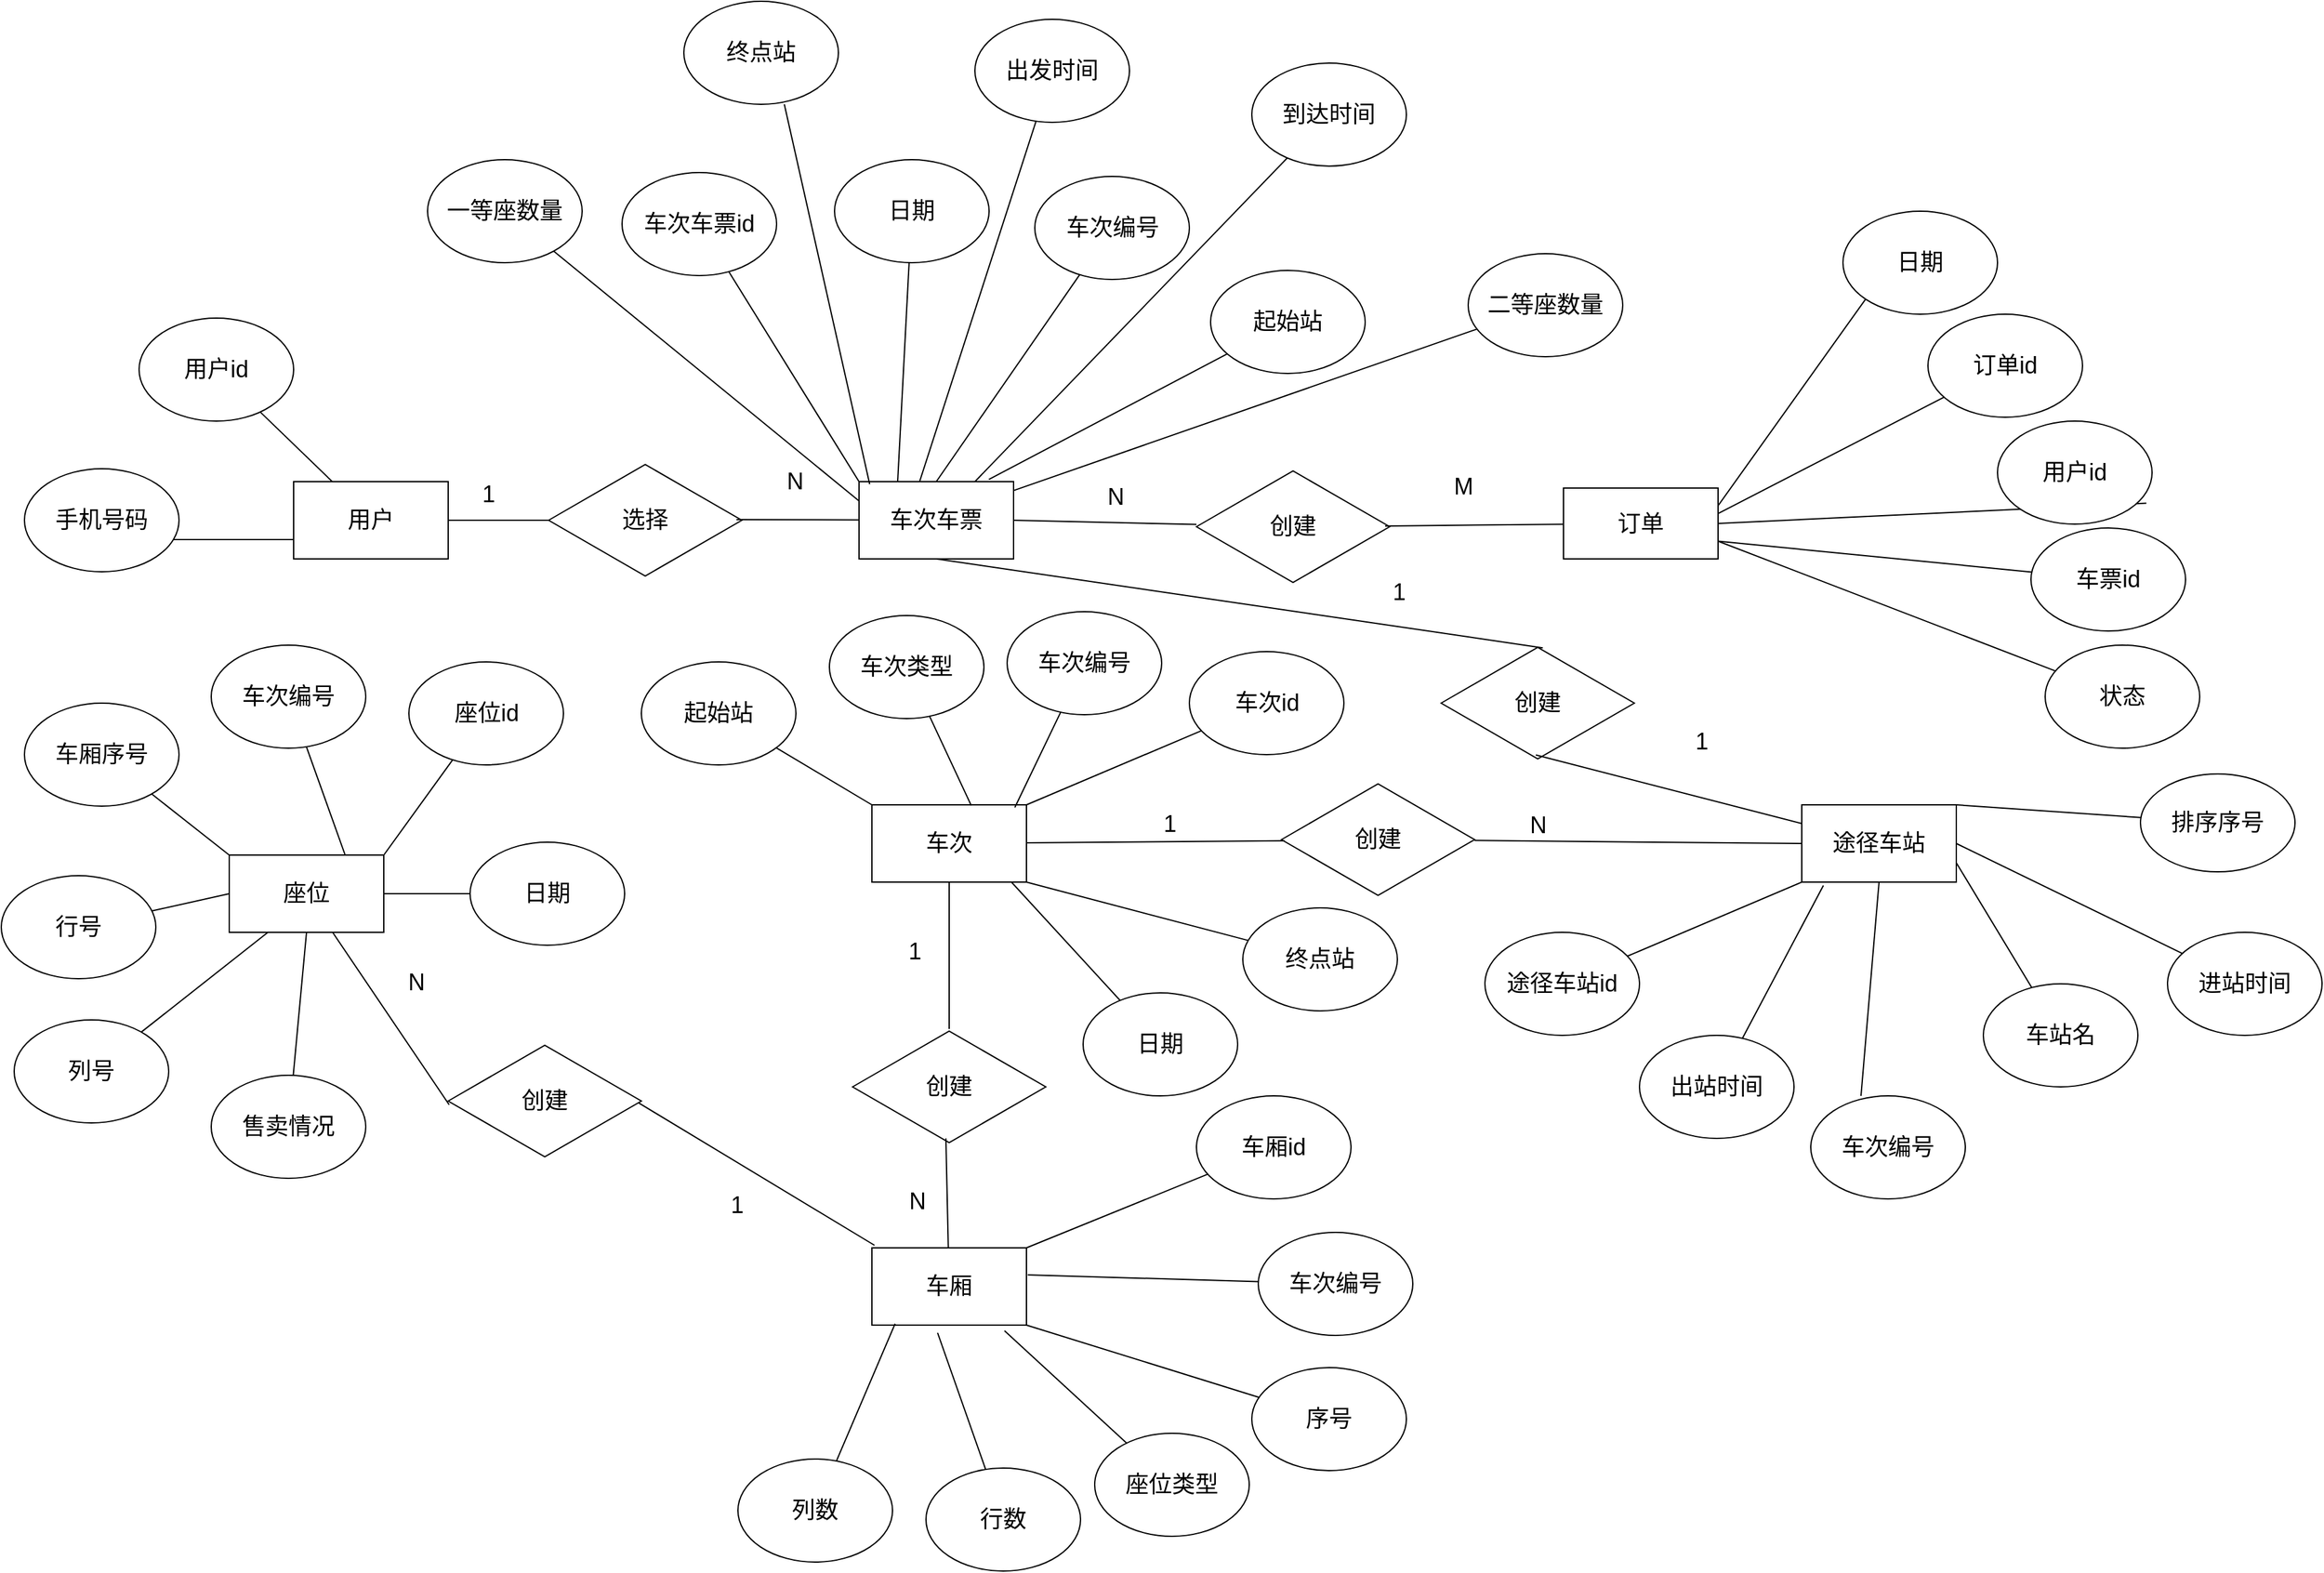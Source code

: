 <mxfile version="24.4.8" type="github">
  <diagram name="第 1 页" id="-zo3Nn9Wb-8nufJivn4J">
    <mxGraphModel dx="2607" dy="1418" grid="0" gridSize="10" guides="1" tooltips="1" connect="1" arrows="1" fold="1" page="1" pageScale="1" pageWidth="3300" pageHeight="4681" math="0" shadow="0">
      <root>
        <mxCell id="0" />
        <mxCell id="1" parent="0" />
        <mxCell id="1kHuHoHSl-3Rk2UGjWkw-1" value="订单" style="rounded=0;whiteSpace=wrap;html=1;fontSize=18;" vertex="1" parent="1">
          <mxGeometry x="1892" y="798" width="120" height="55" as="geometry" />
        </mxCell>
        <mxCell id="1kHuHoHSl-3Rk2UGjWkw-2" value="" style="endArrow=none;html=1;rounded=0;exitX=0.998;exitY=0.362;exitDx=0;exitDy=0;exitPerimeter=0;fontSize=18;" edge="1" parent="1" source="1kHuHoHSl-3Rk2UGjWkw-1" target="1kHuHoHSl-3Rk2UGjWkw-4">
          <mxGeometry width="50" height="50" relative="1" as="geometry">
            <mxPoint x="1936" y="958" as="sourcePoint" />
            <mxPoint x="1776" y="749" as="targetPoint" />
          </mxGeometry>
        </mxCell>
        <mxCell id="1kHuHoHSl-3Rk2UGjWkw-4" value="订单id" style="ellipse;whiteSpace=wrap;html=1;fontSize=18;" vertex="1" parent="1">
          <mxGeometry x="2175" y="663" width="120" height="80" as="geometry" />
        </mxCell>
        <mxCell id="1kHuHoHSl-3Rk2UGjWkw-5" value="" style="endArrow=none;html=1;rounded=0;entryX=1;entryY=0.5;entryDx=0;entryDy=0;exitX=0.963;exitY=0.797;exitDx=0;exitDy=0;exitPerimeter=0;fontSize=18;" edge="1" parent="1" source="1kHuHoHSl-3Rk2UGjWkw-7" target="1kHuHoHSl-3Rk2UGjWkw-1">
          <mxGeometry width="50" height="50" relative="1" as="geometry">
            <mxPoint x="1701" y="792" as="sourcePoint" />
            <mxPoint x="1986" y="908" as="targetPoint" />
          </mxGeometry>
        </mxCell>
        <mxCell id="1kHuHoHSl-3Rk2UGjWkw-7" value="用户id" style="ellipse;whiteSpace=wrap;html=1;fontSize=18;" vertex="1" parent="1">
          <mxGeometry x="2229" y="746" width="120" height="80" as="geometry" />
        </mxCell>
        <mxCell id="1kHuHoHSl-3Rk2UGjWkw-8" value="" style="endArrow=none;html=1;rounded=0;entryX=1;entryY=0.25;entryDx=0;entryDy=0;exitX=0;exitY=1;exitDx=0;exitDy=0;fontSize=18;" edge="1" parent="1" source="1kHuHoHSl-3Rk2UGjWkw-9" target="1kHuHoHSl-3Rk2UGjWkw-1">
          <mxGeometry width="50" height="50" relative="1" as="geometry">
            <mxPoint x="1868" y="724" as="sourcePoint" />
            <mxPoint x="1986" y="908" as="targetPoint" />
          </mxGeometry>
        </mxCell>
        <mxCell id="1kHuHoHSl-3Rk2UGjWkw-9" value="日期" style="ellipse;whiteSpace=wrap;html=1;fontSize=18;" vertex="1" parent="1">
          <mxGeometry x="2109" y="583" width="120" height="80" as="geometry" />
        </mxCell>
        <mxCell id="1kHuHoHSl-3Rk2UGjWkw-10" value="" style="endArrow=none;html=1;rounded=0;exitX=1;exitY=0.75;exitDx=0;exitDy=0;fontSize=18;" edge="1" parent="1" source="1kHuHoHSl-3Rk2UGjWkw-1" target="1kHuHoHSl-3Rk2UGjWkw-11">
          <mxGeometry width="50" height="50" relative="1" as="geometry">
            <mxPoint x="1970" y="843" as="sourcePoint" />
            <mxPoint x="1720" y="891" as="targetPoint" />
          </mxGeometry>
        </mxCell>
        <mxCell id="1kHuHoHSl-3Rk2UGjWkw-11" value="车票id" style="ellipse;whiteSpace=wrap;html=1;fontSize=18;" vertex="1" parent="1">
          <mxGeometry x="2255" y="829" width="120" height="80" as="geometry" />
        </mxCell>
        <mxCell id="1kHuHoHSl-3Rk2UGjWkw-12" value="" style="endArrow=none;html=1;rounded=0;exitX=1;exitY=0.75;exitDx=0;exitDy=0;fontSize=18;" edge="1" parent="1" source="1kHuHoHSl-3Rk2UGjWkw-1" target="1kHuHoHSl-3Rk2UGjWkw-13">
          <mxGeometry width="50" height="50" relative="1" as="geometry">
            <mxPoint x="1936" y="958" as="sourcePoint" />
            <mxPoint x="1653" y="974" as="targetPoint" />
          </mxGeometry>
        </mxCell>
        <mxCell id="1kHuHoHSl-3Rk2UGjWkw-13" value="状态" style="ellipse;whiteSpace=wrap;html=1;fontSize=18;" vertex="1" parent="1">
          <mxGeometry x="2266" y="920" width="120" height="80" as="geometry" />
        </mxCell>
        <mxCell id="1kHuHoHSl-3Rk2UGjWkw-16" value="用户" style="rounded=0;whiteSpace=wrap;html=1;fontSize=18;" vertex="1" parent="1">
          <mxGeometry x="906" y="793" width="120" height="60" as="geometry" />
        </mxCell>
        <mxCell id="1kHuHoHSl-3Rk2UGjWkw-17" value="" style="endArrow=none;html=1;rounded=0;exitX=0.25;exitY=0;exitDx=0;exitDy=0;fontSize=18;" edge="1" parent="1" source="1kHuHoHSl-3Rk2UGjWkw-16" target="1kHuHoHSl-3Rk2UGjWkw-19">
          <mxGeometry width="50" height="50" relative="1" as="geometry">
            <mxPoint x="1427" y="920" as="sourcePoint" />
            <mxPoint x="907" y="731" as="targetPoint" />
          </mxGeometry>
        </mxCell>
        <mxCell id="1kHuHoHSl-3Rk2UGjWkw-19" value="用户id" style="ellipse;whiteSpace=wrap;html=1;fontSize=18;" vertex="1" parent="1">
          <mxGeometry x="786.0" y="666.0" width="120" height="80" as="geometry" />
        </mxCell>
        <mxCell id="1kHuHoHSl-3Rk2UGjWkw-20" value="" style="endArrow=none;html=1;rounded=0;exitX=0;exitY=0.75;exitDx=0;exitDy=0;fontSize=18;" edge="1" parent="1" source="1kHuHoHSl-3Rk2UGjWkw-16">
          <mxGeometry width="50" height="50" relative="1" as="geometry">
            <mxPoint x="1427" y="920" as="sourcePoint" />
            <mxPoint x="810" y="838" as="targetPoint" />
          </mxGeometry>
        </mxCell>
        <mxCell id="1kHuHoHSl-3Rk2UGjWkw-21" value="手机号码" style="ellipse;whiteSpace=wrap;html=1;fontSize=18;" vertex="1" parent="1">
          <mxGeometry x="697" y="783" width="120" height="80" as="geometry" />
        </mxCell>
        <mxCell id="1kHuHoHSl-3Rk2UGjWkw-22" value="" style="endArrow=none;html=1;rounded=0;exitX=1;exitY=0.5;exitDx=0;exitDy=0;fontSize=18;" edge="1" parent="1" source="1kHuHoHSl-3Rk2UGjWkw-16" target="1kHuHoHSl-3Rk2UGjWkw-23">
          <mxGeometry width="50" height="50" relative="1" as="geometry">
            <mxPoint x="1427" y="920" as="sourcePoint" />
            <mxPoint x="1089" y="823" as="targetPoint" />
          </mxGeometry>
        </mxCell>
        <mxCell id="1kHuHoHSl-3Rk2UGjWkw-23" value="选择" style="html=1;whiteSpace=wrap;aspect=fixed;shape=isoRectangle;fontSize=18;" vertex="1" parent="1">
          <mxGeometry x="1104" y="778" width="150" height="90" as="geometry" />
        </mxCell>
        <mxCell id="1kHuHoHSl-3Rk2UGjWkw-24" value="1" style="text;html=1;align=center;verticalAlign=middle;resizable=0;points=[];autosize=1;strokeColor=none;fillColor=none;fontSize=18;" vertex="1" parent="1">
          <mxGeometry x="1043" y="786" width="28" height="34" as="geometry" />
        </mxCell>
        <mxCell id="1kHuHoHSl-3Rk2UGjWkw-25" value="" style="endArrow=none;html=1;rounded=0;exitX=0.972;exitY=0.494;exitDx=0;exitDy=0;exitPerimeter=0;fontSize=18;" edge="1" parent="1" source="1kHuHoHSl-3Rk2UGjWkw-23" target="1kHuHoHSl-3Rk2UGjWkw-26">
          <mxGeometry width="50" height="50" relative="1" as="geometry">
            <mxPoint x="1427" y="920" as="sourcePoint" />
            <mxPoint x="1306" y="822" as="targetPoint" />
          </mxGeometry>
        </mxCell>
        <mxCell id="1kHuHoHSl-3Rk2UGjWkw-26" value="车次车票" style="rounded=0;whiteSpace=wrap;html=1;fontSize=18;" vertex="1" parent="1">
          <mxGeometry x="1345" y="793" width="120" height="60" as="geometry" />
        </mxCell>
        <mxCell id="1kHuHoHSl-3Rk2UGjWkw-28" value="N" style="text;html=1;align=center;verticalAlign=middle;resizable=0;points=[];autosize=1;strokeColor=none;fillColor=none;fontSize=18;" vertex="1" parent="1">
          <mxGeometry x="1279" y="776" width="31" height="34" as="geometry" />
        </mxCell>
        <mxCell id="1kHuHoHSl-3Rk2UGjWkw-29" value="" style="endArrow=none;html=1;rounded=0;exitX=1;exitY=0.5;exitDx=0;exitDy=0;fontSize=18;" edge="1" parent="1" source="1kHuHoHSl-3Rk2UGjWkw-26" target="1kHuHoHSl-3Rk2UGjWkw-30">
          <mxGeometry width="50" height="50" relative="1" as="geometry">
            <mxPoint x="1427" y="920" as="sourcePoint" />
            <mxPoint x="1549" y="823" as="targetPoint" />
          </mxGeometry>
        </mxCell>
        <mxCell id="1kHuHoHSl-3Rk2UGjWkw-30" value="创建" style="html=1;whiteSpace=wrap;aspect=fixed;shape=isoRectangle;fontSize=18;" vertex="1" parent="1">
          <mxGeometry x="1607" y="783" width="150" height="90" as="geometry" />
        </mxCell>
        <mxCell id="1kHuHoHSl-3Rk2UGjWkw-31" value="" style="endArrow=none;html=1;rounded=0;exitX=0.977;exitY=0.494;exitDx=0;exitDy=0;exitPerimeter=0;fontSize=18;" edge="1" parent="1" source="1kHuHoHSl-3Rk2UGjWkw-30" target="1kHuHoHSl-3Rk2UGjWkw-1">
          <mxGeometry width="50" height="50" relative="1" as="geometry">
            <mxPoint x="1427" y="920" as="sourcePoint" />
            <mxPoint x="1477" y="870" as="targetPoint" />
          </mxGeometry>
        </mxCell>
        <mxCell id="1kHuHoHSl-3Rk2UGjWkw-32" value="N" style="text;html=1;align=center;verticalAlign=middle;resizable=0;points=[];autosize=1;strokeColor=none;fillColor=none;fontSize=18;" vertex="1" parent="1">
          <mxGeometry x="1528" y="788" width="31" height="34" as="geometry" />
        </mxCell>
        <mxCell id="1kHuHoHSl-3Rk2UGjWkw-33" value="M" style="text;html=1;align=center;verticalAlign=middle;resizable=0;points=[];autosize=1;strokeColor=none;fillColor=none;fontSize=18;" vertex="1" parent="1">
          <mxGeometry x="1797" y="780" width="33" height="34" as="geometry" />
        </mxCell>
        <mxCell id="1kHuHoHSl-3Rk2UGjWkw-34" value="" style="endArrow=none;html=1;rounded=0;exitX=0;exitY=0;exitDx=0;exitDy=0;fontSize=18;" edge="1" parent="1" source="1kHuHoHSl-3Rk2UGjWkw-26" target="1kHuHoHSl-3Rk2UGjWkw-35">
          <mxGeometry width="50" height="50" relative="1" as="geometry">
            <mxPoint x="1416" y="739" as="sourcePoint" />
            <mxPoint x="1221" y="593" as="targetPoint" />
          </mxGeometry>
        </mxCell>
        <mxCell id="1kHuHoHSl-3Rk2UGjWkw-35" value="车次车票id" style="ellipse;whiteSpace=wrap;html=1;fontSize=18;" vertex="1" parent="1">
          <mxGeometry x="1161" y="553" width="120" height="80" as="geometry" />
        </mxCell>
        <mxCell id="1kHuHoHSl-3Rk2UGjWkw-36" value="" style="endArrow=none;html=1;rounded=0;exitX=0.25;exitY=0;exitDx=0;exitDy=0;fontSize=18;" edge="1" parent="1" source="1kHuHoHSl-3Rk2UGjWkw-26" target="1kHuHoHSl-3Rk2UGjWkw-37">
          <mxGeometry width="50" height="50" relative="1" as="geometry">
            <mxPoint x="1416" y="864" as="sourcePoint" />
            <mxPoint x="1342" y="611" as="targetPoint" />
          </mxGeometry>
        </mxCell>
        <mxCell id="1kHuHoHSl-3Rk2UGjWkw-37" value="日期" style="ellipse;whiteSpace=wrap;html=1;fontSize=18;" vertex="1" parent="1">
          <mxGeometry x="1326" y="543.0" width="120" height="80" as="geometry" />
        </mxCell>
        <mxCell id="1kHuHoHSl-3Rk2UGjWkw-38" value="" style="endArrow=none;html=1;rounded=0;exitX=0.5;exitY=0;exitDx=0;exitDy=0;fontSize=18;" edge="1" parent="1" source="1kHuHoHSl-3Rk2UGjWkw-26" target="1kHuHoHSl-3Rk2UGjWkw-39">
          <mxGeometry width="50" height="50" relative="1" as="geometry">
            <mxPoint x="1416" y="864" as="sourcePoint" />
            <mxPoint x="1523" y="611" as="targetPoint" />
          </mxGeometry>
        </mxCell>
        <mxCell id="1kHuHoHSl-3Rk2UGjWkw-39" value="车次编号" style="ellipse;whiteSpace=wrap;html=1;fontSize=18;" vertex="1" parent="1">
          <mxGeometry x="1481.5" y="556.0" width="120" height="80" as="geometry" />
        </mxCell>
        <mxCell id="1kHuHoHSl-3Rk2UGjWkw-40" value="" style="endArrow=none;html=1;rounded=0;exitX=0.84;exitY=-0.029;exitDx=0;exitDy=0;exitPerimeter=0;fontSize=18;" edge="1" parent="1" source="1kHuHoHSl-3Rk2UGjWkw-26" target="1kHuHoHSl-3Rk2UGjWkw-41">
          <mxGeometry width="50" height="50" relative="1" as="geometry">
            <mxPoint x="1416" y="864" as="sourcePoint" />
            <mxPoint x="1607" y="675" as="targetPoint" />
          </mxGeometry>
        </mxCell>
        <mxCell id="1kHuHoHSl-3Rk2UGjWkw-41" value="起始站" style="ellipse;whiteSpace=wrap;html=1;fontSize=18;" vertex="1" parent="1">
          <mxGeometry x="1618" y="629" width="120" height="80" as="geometry" />
        </mxCell>
        <mxCell id="1kHuHoHSl-3Rk2UGjWkw-42" value="" style="endArrow=none;html=1;rounded=0;entryX=0.069;entryY=0.033;entryDx=0;entryDy=0;entryPerimeter=0;exitX=0.65;exitY=1;exitDx=0;exitDy=0;exitPerimeter=0;fontSize=18;" edge="1" parent="1" source="1kHuHoHSl-3Rk2UGjWkw-43" target="1kHuHoHSl-3Rk2UGjWkw-26">
          <mxGeometry width="50" height="50" relative="1" as="geometry">
            <mxPoint x="1273" y="451" as="sourcePoint" />
            <mxPoint x="1466" y="814" as="targetPoint" />
          </mxGeometry>
        </mxCell>
        <mxCell id="1kHuHoHSl-3Rk2UGjWkw-43" value="终点站" style="ellipse;whiteSpace=wrap;html=1;fontSize=18;" vertex="1" parent="1">
          <mxGeometry x="1209" y="420" width="120" height="80" as="geometry" />
        </mxCell>
        <mxCell id="1kHuHoHSl-3Rk2UGjWkw-44" value="" style="endArrow=none;html=1;rounded=0;exitX=0.392;exitY=0;exitDx=0;exitDy=0;exitPerimeter=0;fontSize=18;" edge="1" parent="1" source="1kHuHoHSl-3Rk2UGjWkw-26" target="1kHuHoHSl-3Rk2UGjWkw-45">
          <mxGeometry width="50" height="50" relative="1" as="geometry">
            <mxPoint x="1416" y="739" as="sourcePoint" />
            <mxPoint x="1506" y="466" as="targetPoint" />
          </mxGeometry>
        </mxCell>
        <mxCell id="1kHuHoHSl-3Rk2UGjWkw-45" value="出发时间" style="ellipse;whiteSpace=wrap;html=1;fontSize=18;" vertex="1" parent="1">
          <mxGeometry x="1435" y="434.0" width="120" height="80" as="geometry" />
        </mxCell>
        <mxCell id="1kHuHoHSl-3Rk2UGjWkw-46" value="" style="endArrow=none;html=1;rounded=0;exitX=0.75;exitY=0;exitDx=0;exitDy=0;fontSize=18;" edge="1" parent="1" source="1kHuHoHSl-3Rk2UGjWkw-26" target="1kHuHoHSl-3Rk2UGjWkw-47">
          <mxGeometry width="50" height="50" relative="1" as="geometry">
            <mxPoint x="1416" y="739" as="sourcePoint" />
            <mxPoint x="1723" y="503" as="targetPoint" />
          </mxGeometry>
        </mxCell>
        <mxCell id="1kHuHoHSl-3Rk2UGjWkw-47" value="到达时间" style="ellipse;whiteSpace=wrap;html=1;fontSize=18;" vertex="1" parent="1">
          <mxGeometry x="1650" y="468" width="120" height="80" as="geometry" />
        </mxCell>
        <mxCell id="1kHuHoHSl-3Rk2UGjWkw-48" value="" style="endArrow=none;html=1;rounded=0;exitX=0;exitY=0.25;exitDx=0;exitDy=0;fontSize=18;" edge="1" parent="1" source="1kHuHoHSl-3Rk2UGjWkw-26" target="1kHuHoHSl-3Rk2UGjWkw-49">
          <mxGeometry width="50" height="50" relative="1" as="geometry">
            <mxPoint x="1416" y="864" as="sourcePoint" />
            <mxPoint x="1080" y="593" as="targetPoint" />
          </mxGeometry>
        </mxCell>
        <mxCell id="1kHuHoHSl-3Rk2UGjWkw-49" value="一等座数量" style="ellipse;whiteSpace=wrap;html=1;fontSize=18;" vertex="1" parent="1">
          <mxGeometry x="1010" y="543" width="120" height="80" as="geometry" />
        </mxCell>
        <mxCell id="1kHuHoHSl-3Rk2UGjWkw-50" value="" style="endArrow=none;html=1;rounded=0;exitX=0.997;exitY=0.118;exitDx=0;exitDy=0;exitPerimeter=0;fontSize=18;" edge="1" parent="1" source="1kHuHoHSl-3Rk2UGjWkw-26" target="1kHuHoHSl-3Rk2UGjWkw-51">
          <mxGeometry width="50" height="50" relative="1" as="geometry">
            <mxPoint x="1539" y="885" as="sourcePoint" />
            <mxPoint x="1878" y="656" as="targetPoint" />
          </mxGeometry>
        </mxCell>
        <mxCell id="1kHuHoHSl-3Rk2UGjWkw-51" value="二等座数量" style="ellipse;whiteSpace=wrap;html=1;fontSize=18;" vertex="1" parent="1">
          <mxGeometry x="1818" y="616" width="120" height="80" as="geometry" />
        </mxCell>
        <mxCell id="1kHuHoHSl-3Rk2UGjWkw-52" value="" style="endArrow=none;html=1;rounded=0;entryX=0.5;entryY=1;entryDx=0;entryDy=0;exitX=0.526;exitY=0.023;exitDx=0;exitDy=0;exitPerimeter=0;fontSize=18;" edge="1" parent="1" source="1kHuHoHSl-3Rk2UGjWkw-53" target="1kHuHoHSl-3Rk2UGjWkw-26">
          <mxGeometry width="50" height="50" relative="1" as="geometry">
            <mxPoint x="1192" y="942" as="sourcePoint" />
            <mxPoint x="1589" y="835" as="targetPoint" />
          </mxGeometry>
        </mxCell>
        <mxCell id="1kHuHoHSl-3Rk2UGjWkw-53" value="创建" style="html=1;whiteSpace=wrap;aspect=fixed;shape=isoRectangle;fontSize=18;" vertex="1" parent="1">
          <mxGeometry x="1797" y="920" width="150" height="90" as="geometry" />
        </mxCell>
        <mxCell id="1kHuHoHSl-3Rk2UGjWkw-54" value="" style="endArrow=none;html=1;rounded=0;exitX=0.49;exitY=0.947;exitDx=0;exitDy=0;exitPerimeter=0;fontSize=18;" edge="1" parent="1" source="1kHuHoHSl-3Rk2UGjWkw-53" target="1kHuHoHSl-3Rk2UGjWkw-55">
          <mxGeometry width="50" height="50" relative="1" as="geometry">
            <mxPoint x="1503" y="964" as="sourcePoint" />
            <mxPoint x="1400" y="1051" as="targetPoint" />
          </mxGeometry>
        </mxCell>
        <mxCell id="1kHuHoHSl-3Rk2UGjWkw-55" value="途径车站" style="rounded=0;whiteSpace=wrap;html=1;fontSize=18;" vertex="1" parent="1">
          <mxGeometry x="2077" y="1044.0" width="120" height="60" as="geometry" />
        </mxCell>
        <mxCell id="1kHuHoHSl-3Rk2UGjWkw-59" value="" style="endArrow=none;html=1;rounded=0;exitX=0;exitY=1;exitDx=0;exitDy=0;fontSize=18;" edge="1" parent="1" source="1kHuHoHSl-3Rk2UGjWkw-55" target="1kHuHoHSl-3Rk2UGjWkw-60">
          <mxGeometry width="50" height="50" relative="1" as="geometry">
            <mxPoint x="1329" y="985" as="sourcePoint" />
            <mxPoint x="1309" y="1189" as="targetPoint" />
          </mxGeometry>
        </mxCell>
        <mxCell id="1kHuHoHSl-3Rk2UGjWkw-60" value="途径车站id" style="ellipse;whiteSpace=wrap;html=1;fontSize=18;" vertex="1" parent="1">
          <mxGeometry x="1831" y="1143.0" width="120" height="80" as="geometry" />
        </mxCell>
        <mxCell id="1kHuHoHSl-3Rk2UGjWkw-61" value="" style="endArrow=none;html=1;rounded=0;entryX=0.5;entryY=1;entryDx=0;entryDy=0;exitX=0.325;exitY=0;exitDx=0;exitDy=0;exitPerimeter=0;fontSize=18;" edge="1" parent="1" source="1kHuHoHSl-3Rk2UGjWkw-62" target="1kHuHoHSl-3Rk2UGjWkw-55">
          <mxGeometry width="50" height="50" relative="1" as="geometry">
            <mxPoint x="1390" y="1194" as="sourcePoint" />
            <mxPoint x="1379" y="1073" as="targetPoint" />
          </mxGeometry>
        </mxCell>
        <mxCell id="1kHuHoHSl-3Rk2UGjWkw-62" value="车次编号" style="ellipse;whiteSpace=wrap;html=1;fontSize=18;" vertex="1" parent="1">
          <mxGeometry x="2084" y="1270" width="120" height="80" as="geometry" />
        </mxCell>
        <mxCell id="1kHuHoHSl-3Rk2UGjWkw-63" value="" style="endArrow=none;html=1;rounded=0;exitX=1;exitY=0;exitDx=0;exitDy=0;fontSize=18;" edge="1" parent="1" source="1kHuHoHSl-3Rk2UGjWkw-55" target="1kHuHoHSl-3Rk2UGjWkw-64">
          <mxGeometry width="50" height="50" relative="1" as="geometry">
            <mxPoint x="1329" y="1123" as="sourcePoint" />
            <mxPoint x="1513" y="1245" as="targetPoint" />
          </mxGeometry>
        </mxCell>
        <mxCell id="1kHuHoHSl-3Rk2UGjWkw-64" value="排序序号" style="ellipse;whiteSpace=wrap;html=1;fontSize=18;" vertex="1" parent="1">
          <mxGeometry x="2340" y="1020" width="120" height="76" as="geometry" />
        </mxCell>
        <mxCell id="1kHuHoHSl-3Rk2UGjWkw-65" value="" style="endArrow=none;html=1;rounded=0;exitX=1;exitY=0.75;exitDx=0;exitDy=0;fontSize=18;" edge="1" parent="1" source="1kHuHoHSl-3Rk2UGjWkw-55" target="1kHuHoHSl-3Rk2UGjWkw-66">
          <mxGeometry width="50" height="50" relative="1" as="geometry">
            <mxPoint x="1262" y="1182" as="sourcePoint" />
            <mxPoint x="1323" y="1330" as="targetPoint" />
          </mxGeometry>
        </mxCell>
        <mxCell id="1kHuHoHSl-3Rk2UGjWkw-66" value="车站名" style="ellipse;whiteSpace=wrap;html=1;fontSize=18;" vertex="1" parent="1">
          <mxGeometry x="2218" y="1183" width="120" height="80" as="geometry" />
        </mxCell>
        <mxCell id="1kHuHoHSl-3Rk2UGjWkw-71" value="" style="endArrow=none;html=1;rounded=0;exitX=1;exitY=0.5;exitDx=0;exitDy=0;fontSize=18;" edge="1" parent="1" source="1kHuHoHSl-3Rk2UGjWkw-55" target="1kHuHoHSl-3Rk2UGjWkw-72">
          <mxGeometry width="50" height="50" relative="1" as="geometry">
            <mxPoint x="1262" y="1182" as="sourcePoint" />
            <mxPoint x="1522" y="1375" as="targetPoint" />
          </mxGeometry>
        </mxCell>
        <mxCell id="1kHuHoHSl-3Rk2UGjWkw-72" value="进站时间" style="ellipse;whiteSpace=wrap;html=1;fontSize=18;" vertex="1" parent="1">
          <mxGeometry x="2361" y="1143" width="120" height="80" as="geometry" />
        </mxCell>
        <mxCell id="1kHuHoHSl-3Rk2UGjWkw-73" value="" style="endArrow=none;html=1;rounded=0;exitX=0.14;exitY=1.044;exitDx=0;exitDy=0;exitPerimeter=0;fontSize=18;" edge="1" parent="1" source="1kHuHoHSl-3Rk2UGjWkw-55" target="1kHuHoHSl-3Rk2UGjWkw-74">
          <mxGeometry width="50" height="50" relative="1" as="geometry">
            <mxPoint x="1262" y="1098" as="sourcePoint" />
            <mxPoint x="1253" y="1368" as="targetPoint" />
          </mxGeometry>
        </mxCell>
        <mxCell id="1kHuHoHSl-3Rk2UGjWkw-74" value="出站时间" style="ellipse;whiteSpace=wrap;html=1;fontSize=18;" vertex="1" parent="1">
          <mxGeometry x="1951" y="1223" width="120" height="80" as="geometry" />
        </mxCell>
        <mxCell id="1kHuHoHSl-3Rk2UGjWkw-75" value="" style="endArrow=none;html=1;rounded=0;exitX=0;exitY=0.5;exitDx=0;exitDy=0;fontSize=18;" edge="1" parent="1" source="1kHuHoHSl-3Rk2UGjWkw-55" target="1kHuHoHSl-3Rk2UGjWkw-76">
          <mxGeometry width="50" height="50" relative="1" as="geometry">
            <mxPoint x="1286" y="1093" as="sourcePoint" />
            <mxPoint x="1169" y="1074" as="targetPoint" />
          </mxGeometry>
        </mxCell>
        <mxCell id="1kHuHoHSl-3Rk2UGjWkw-76" value="创建" style="html=1;whiteSpace=wrap;aspect=fixed;shape=isoRectangle;fontSize=18;" vertex="1" parent="1">
          <mxGeometry x="1673" y="1026" width="150" height="90" as="geometry" />
        </mxCell>
        <mxCell id="1kHuHoHSl-3Rk2UGjWkw-77" value="" style="endArrow=none;html=1;rounded=0;exitX=0.017;exitY=0.51;exitDx=0;exitDy=0;exitPerimeter=0;fontSize=18;" edge="1" parent="1" source="1kHuHoHSl-3Rk2UGjWkw-76" target="1kHuHoHSl-3Rk2UGjWkw-78">
          <mxGeometry width="50" height="50" relative="1" as="geometry">
            <mxPoint x="1286" y="1093" as="sourcePoint" />
            <mxPoint x="955" y="1075" as="targetPoint" />
          </mxGeometry>
        </mxCell>
        <mxCell id="1kHuHoHSl-3Rk2UGjWkw-78" value="车次" style="rounded=0;whiteSpace=wrap;html=1;fontSize=18;" vertex="1" parent="1">
          <mxGeometry x="1355" y="1044" width="120" height="60" as="geometry" />
        </mxCell>
        <mxCell id="1kHuHoHSl-3Rk2UGjWkw-79" value="1" style="text;html=1;align=center;verticalAlign=middle;resizable=0;points=[];autosize=1;strokeColor=none;fillColor=none;fontSize=18;" vertex="1" parent="1">
          <mxGeometry x="1750" y="862" width="28" height="34" as="geometry" />
        </mxCell>
        <mxCell id="1kHuHoHSl-3Rk2UGjWkw-80" value="1" style="text;html=1;align=center;verticalAlign=middle;resizable=0;points=[];autosize=1;strokeColor=none;fillColor=none;fontSize=18;" vertex="1" parent="1">
          <mxGeometry x="1985" y="978" width="28" height="34" as="geometry" />
        </mxCell>
        <mxCell id="1kHuHoHSl-3Rk2UGjWkw-81" value="" style="endArrow=none;html=1;rounded=0;exitX=1;exitY=0;exitDx=0;exitDy=0;fontSize=18;" edge="1" parent="1" source="1kHuHoHSl-3Rk2UGjWkw-78" target="1kHuHoHSl-3Rk2UGjWkw-82">
          <mxGeometry width="50" height="50" relative="1" as="geometry">
            <mxPoint x="1583" y="910" as="sourcePoint" />
            <mxPoint x="1567" y="981" as="targetPoint" />
          </mxGeometry>
        </mxCell>
        <mxCell id="1kHuHoHSl-3Rk2UGjWkw-82" value="车次id" style="ellipse;whiteSpace=wrap;html=1;fontSize=18;" vertex="1" parent="1">
          <mxGeometry x="1601.5" y="925" width="120" height="80" as="geometry" />
        </mxCell>
        <mxCell id="1kHuHoHSl-3Rk2UGjWkw-83" value="" style="endArrow=none;html=1;rounded=0;exitX=0.925;exitY=0.033;exitDx=0;exitDy=0;exitPerimeter=0;fontSize=18;" edge="1" parent="1" source="1kHuHoHSl-3Rk2UGjWkw-78" target="1kHuHoHSl-3Rk2UGjWkw-84">
          <mxGeometry width="50" height="50" relative="1" as="geometry">
            <mxPoint x="1583" y="910" as="sourcePoint" />
            <mxPoint x="1505" y="951" as="targetPoint" />
          </mxGeometry>
        </mxCell>
        <mxCell id="1kHuHoHSl-3Rk2UGjWkw-84" value="车次编号" style="ellipse;whiteSpace=wrap;html=1;fontSize=18;" vertex="1" parent="1">
          <mxGeometry x="1460" y="894" width="120" height="80" as="geometry" />
        </mxCell>
        <mxCell id="1kHuHoHSl-3Rk2UGjWkw-85" value="" style="endArrow=none;html=1;rounded=0;exitX=0.643;exitY=0.01;exitDx=0;exitDy=0;exitPerimeter=0;fontSize=18;" edge="1" parent="1" source="1kHuHoHSl-3Rk2UGjWkw-78" target="1kHuHoHSl-3Rk2UGjWkw-86">
          <mxGeometry width="50" height="50" relative="1" as="geometry">
            <mxPoint x="1568" y="864" as="sourcePoint" />
            <mxPoint x="1404" y="956" as="targetPoint" />
          </mxGeometry>
        </mxCell>
        <mxCell id="1kHuHoHSl-3Rk2UGjWkw-86" value="车次类型" style="ellipse;whiteSpace=wrap;html=1;fontSize=18;" vertex="1" parent="1">
          <mxGeometry x="1322" y="897" width="120" height="80" as="geometry" />
        </mxCell>
        <mxCell id="1kHuHoHSl-3Rk2UGjWkw-90" value="" style="endArrow=none;html=1;rounded=0;exitX=0;exitY=0;exitDx=0;exitDy=0;fontSize=18;" edge="1" parent="1" source="1kHuHoHSl-3Rk2UGjWkw-78" target="1kHuHoHSl-3Rk2UGjWkw-91">
          <mxGeometry width="50" height="50" relative="1" as="geometry">
            <mxPoint x="1638" y="827" as="sourcePoint" />
            <mxPoint x="1251" y="978" as="targetPoint" />
          </mxGeometry>
        </mxCell>
        <mxCell id="1kHuHoHSl-3Rk2UGjWkw-91" value="起始站" style="ellipse;whiteSpace=wrap;html=1;fontSize=18;" vertex="1" parent="1">
          <mxGeometry x="1176" y="933" width="120" height="80" as="geometry" />
        </mxCell>
        <mxCell id="1kHuHoHSl-3Rk2UGjWkw-92" value="" style="endArrow=none;html=1;rounded=0;exitX=1;exitY=1;exitDx=0;exitDy=0;fontSize=18;" edge="1" parent="1" source="1kHuHoHSl-3Rk2UGjWkw-78" target="1kHuHoHSl-3Rk2UGjWkw-93">
          <mxGeometry width="50" height="50" relative="1" as="geometry">
            <mxPoint x="1492" y="1099" as="sourcePoint" />
            <mxPoint x="1603" y="1168" as="targetPoint" />
          </mxGeometry>
        </mxCell>
        <mxCell id="1kHuHoHSl-3Rk2UGjWkw-93" value="终点站" style="ellipse;whiteSpace=wrap;html=1;fontSize=18;" vertex="1" parent="1">
          <mxGeometry x="1643.0" y="1124" width="120" height="80" as="geometry" />
        </mxCell>
        <mxCell id="1kHuHoHSl-3Rk2UGjWkw-94" value="" style="endArrow=none;html=1;rounded=0;exitX=0.905;exitY=1.004;exitDx=0;exitDy=0;exitPerimeter=0;fontSize=18;" edge="1" parent="1" source="1kHuHoHSl-3Rk2UGjWkw-78" target="1kHuHoHSl-3Rk2UGjWkw-95">
          <mxGeometry width="50" height="50" relative="1" as="geometry">
            <mxPoint x="1589" y="1239" as="sourcePoint" />
            <mxPoint x="1435" y="1106" as="targetPoint" />
          </mxGeometry>
        </mxCell>
        <mxCell id="1kHuHoHSl-3Rk2UGjWkw-95" value="日期" style="ellipse;whiteSpace=wrap;html=1;fontSize=18;" vertex="1" parent="1">
          <mxGeometry x="1519" y="1190" width="120" height="80" as="geometry" />
        </mxCell>
        <mxCell id="1kHuHoHSl-3Rk2UGjWkw-96" value="1" style="text;html=1;align=center;verticalAlign=middle;resizable=0;points=[];autosize=1;strokeColor=none;fillColor=none;fontSize=18;" vertex="1" parent="1">
          <mxGeometry x="1572" y="1042" width="28" height="34" as="geometry" />
        </mxCell>
        <mxCell id="1kHuHoHSl-3Rk2UGjWkw-100" value="N" style="text;html=1;align=center;verticalAlign=middle;resizable=0;points=[];autosize=1;strokeColor=none;fillColor=none;fontSize=18;" vertex="1" parent="1">
          <mxGeometry x="1856" y="1043" width="31" height="34" as="geometry" />
        </mxCell>
        <mxCell id="1kHuHoHSl-3Rk2UGjWkw-101" value="" style="endArrow=none;html=1;rounded=0;exitX=0.5;exitY=1;exitDx=0;exitDy=0;fontSize=18;" edge="1" parent="1" source="1kHuHoHSl-3Rk2UGjWkw-78" target="1kHuHoHSl-3Rk2UGjWkw-102">
          <mxGeometry width="50" height="50" relative="1" as="geometry">
            <mxPoint x="1474" y="1265" as="sourcePoint" />
            <mxPoint x="1415" y="1229" as="targetPoint" />
          </mxGeometry>
        </mxCell>
        <mxCell id="1kHuHoHSl-3Rk2UGjWkw-102" value="创建" style="html=1;whiteSpace=wrap;aspect=fixed;shape=isoRectangle;fontSize=18;" vertex="1" parent="1">
          <mxGeometry x="1340" y="1218" width="150" height="90" as="geometry" />
        </mxCell>
        <mxCell id="1kHuHoHSl-3Rk2UGjWkw-103" value="" style="endArrow=none;html=1;rounded=0;exitX=0.483;exitY=0.945;exitDx=0;exitDy=0;exitPerimeter=0;fontSize=18;" edge="1" parent="1" source="1kHuHoHSl-3Rk2UGjWkw-102" target="1kHuHoHSl-3Rk2UGjWkw-104">
          <mxGeometry width="50" height="50" relative="1" as="geometry">
            <mxPoint x="1474" y="1265" as="sourcePoint" />
            <mxPoint x="1412" y="1383" as="targetPoint" />
          </mxGeometry>
        </mxCell>
        <mxCell id="1kHuHoHSl-3Rk2UGjWkw-104" value="车厢" style="rounded=0;whiteSpace=wrap;html=1;fontSize=18;" vertex="1" parent="1">
          <mxGeometry x="1355.0" y="1388" width="120" height="60" as="geometry" />
        </mxCell>
        <mxCell id="1kHuHoHSl-3Rk2UGjWkw-106" value="" style="endArrow=none;html=1;rounded=0;exitX=1;exitY=0;exitDx=0;exitDy=0;fontSize=18;" edge="1" parent="1" source="1kHuHoHSl-3Rk2UGjWkw-104" target="1kHuHoHSl-3Rk2UGjWkw-107">
          <mxGeometry width="50" height="50" relative="1" as="geometry">
            <mxPoint x="1539" y="1283" as="sourcePoint" />
            <mxPoint x="1699" y="1299" as="targetPoint" />
          </mxGeometry>
        </mxCell>
        <mxCell id="1kHuHoHSl-3Rk2UGjWkw-107" value="车厢id" style="ellipse;whiteSpace=wrap;html=1;fontSize=18;" vertex="1" parent="1">
          <mxGeometry x="1607" y="1270" width="120" height="80" as="geometry" />
        </mxCell>
        <mxCell id="1kHuHoHSl-3Rk2UGjWkw-108" value="" style="endArrow=none;html=1;rounded=0;exitX=1.008;exitY=0.35;exitDx=0;exitDy=0;exitPerimeter=0;fontSize=18;" edge="1" parent="1" source="1kHuHoHSl-3Rk2UGjWkw-104" target="1kHuHoHSl-3Rk2UGjWkw-109">
          <mxGeometry width="50" height="50" relative="1" as="geometry">
            <mxPoint x="1539" y="1283" as="sourcePoint" />
            <mxPoint x="1671" y="1395" as="targetPoint" />
          </mxGeometry>
        </mxCell>
        <mxCell id="1kHuHoHSl-3Rk2UGjWkw-109" value="车次编号" style="ellipse;whiteSpace=wrap;html=1;fontSize=18;" vertex="1" parent="1">
          <mxGeometry x="1655" y="1376" width="120" height="80" as="geometry" />
        </mxCell>
        <mxCell id="1kHuHoHSl-3Rk2UGjWkw-110" value="" style="endArrow=none;html=1;rounded=0;exitX=1;exitY=1;exitDx=0;exitDy=0;fontSize=18;" edge="1" parent="1" source="1kHuHoHSl-3Rk2UGjWkw-104" target="1kHuHoHSl-3Rk2UGjWkw-111">
          <mxGeometry width="50" height="50" relative="1" as="geometry">
            <mxPoint x="1539" y="1431" as="sourcePoint" />
            <mxPoint x="1703" y="1492" as="targetPoint" />
          </mxGeometry>
        </mxCell>
        <mxCell id="1kHuHoHSl-3Rk2UGjWkw-111" value="序号" style="ellipse;whiteSpace=wrap;html=1;fontSize=18;" vertex="1" parent="1">
          <mxGeometry x="1650" y="1481" width="120" height="80" as="geometry" />
        </mxCell>
        <mxCell id="1kHuHoHSl-3Rk2UGjWkw-112" value="" style="endArrow=none;html=1;rounded=0;exitX=0.858;exitY=1.073;exitDx=0;exitDy=0;exitPerimeter=0;fontSize=18;" edge="1" parent="1" source="1kHuHoHSl-3Rk2UGjWkw-104" target="1kHuHoHSl-3Rk2UGjWkw-113">
          <mxGeometry width="50" height="50" relative="1" as="geometry">
            <mxPoint x="1539" y="1357" as="sourcePoint" />
            <mxPoint x="1522" y="1560" as="targetPoint" />
          </mxGeometry>
        </mxCell>
        <mxCell id="1kHuHoHSl-3Rk2UGjWkw-113" value="座位类型" style="ellipse;whiteSpace=wrap;html=1;fontSize=18;" vertex="1" parent="1">
          <mxGeometry x="1528" y="1532" width="120" height="80" as="geometry" />
        </mxCell>
        <mxCell id="1kHuHoHSl-3Rk2UGjWkw-114" value="" style="endArrow=none;html=1;rounded=0;exitX=0.425;exitY=1.1;exitDx=0;exitDy=0;exitPerimeter=0;fontSize=18;" edge="1" parent="1" source="1kHuHoHSl-3Rk2UGjWkw-104" target="1kHuHoHSl-3Rk2UGjWkw-115">
          <mxGeometry width="50" height="50" relative="1" as="geometry">
            <mxPoint x="1524" y="1288" as="sourcePoint" />
            <mxPoint x="1406" y="1557" as="targetPoint" />
          </mxGeometry>
        </mxCell>
        <mxCell id="1kHuHoHSl-3Rk2UGjWkw-115" value="行数" style="ellipse;whiteSpace=wrap;html=1;fontSize=18;" vertex="1" parent="1">
          <mxGeometry x="1397" y="1559" width="120" height="80" as="geometry" />
        </mxCell>
        <mxCell id="1kHuHoHSl-3Rk2UGjWkw-116" value="" style="endArrow=none;html=1;rounded=0;exitX=0.15;exitY=0.983;exitDx=0;exitDy=0;exitPerimeter=0;fontSize=18;" edge="1" parent="1" source="1kHuHoHSl-3Rk2UGjWkw-104" target="1kHuHoHSl-3Rk2UGjWkw-117">
          <mxGeometry width="50" height="50" relative="1" as="geometry">
            <mxPoint x="1524" y="1388" as="sourcePoint" />
            <mxPoint x="1335" y="1559" as="targetPoint" />
          </mxGeometry>
        </mxCell>
        <mxCell id="1kHuHoHSl-3Rk2UGjWkw-117" value="列数" style="ellipse;whiteSpace=wrap;html=1;fontSize=18;" vertex="1" parent="1">
          <mxGeometry x="1251" y="1552" width="120" height="80" as="geometry" />
        </mxCell>
        <mxCell id="1kHuHoHSl-3Rk2UGjWkw-118" value="" style="endArrow=none;html=1;rounded=0;entryX=0.975;entryY=0.505;entryDx=0;entryDy=0;entryPerimeter=0;fontSize=18;" edge="1" parent="1" target="1kHuHoHSl-3Rk2UGjWkw-121">
          <mxGeometry width="50" height="50" relative="1" as="geometry">
            <mxPoint x="1357" y="1386" as="sourcePoint" />
            <mxPoint x="1079" y="1245" as="targetPoint" />
          </mxGeometry>
        </mxCell>
        <mxCell id="1kHuHoHSl-3Rk2UGjWkw-119" value="1" style="text;html=1;align=center;verticalAlign=middle;resizable=0;points=[];autosize=1;strokeColor=none;fillColor=none;fontSize=18;" vertex="1" parent="1">
          <mxGeometry x="1374" y="1141" width="28" height="34" as="geometry" />
        </mxCell>
        <mxCell id="1kHuHoHSl-3Rk2UGjWkw-120" value="N" style="text;html=1;align=center;verticalAlign=middle;resizable=0;points=[];autosize=1;strokeColor=none;fillColor=none;fontSize=18;" vertex="1" parent="1">
          <mxGeometry x="1374" y="1335" width="31" height="34" as="geometry" />
        </mxCell>
        <mxCell id="1kHuHoHSl-3Rk2UGjWkw-121" value="创建" style="html=1;whiteSpace=wrap;aspect=fixed;shape=isoRectangle;fontSize=18;" vertex="1" parent="1">
          <mxGeometry x="1026" y="1229" width="150" height="90" as="geometry" />
        </mxCell>
        <mxCell id="1kHuHoHSl-3Rk2UGjWkw-122" value="" style="endArrow=none;html=1;rounded=0;exitX=0.005;exitY=0.532;exitDx=0;exitDy=0;exitPerimeter=0;fontSize=18;" edge="1" parent="1" source="1kHuHoHSl-3Rk2UGjWkw-121" target="1kHuHoHSl-3Rk2UGjWkw-123">
          <mxGeometry width="50" height="50" relative="1" as="geometry">
            <mxPoint x="1087" y="1166" as="sourcePoint" />
            <mxPoint x="938" y="1133" as="targetPoint" />
          </mxGeometry>
        </mxCell>
        <mxCell id="1kHuHoHSl-3Rk2UGjWkw-123" value="座位" style="rounded=0;whiteSpace=wrap;html=1;fontSize=18;" vertex="1" parent="1">
          <mxGeometry x="856" y="1083" width="120" height="60" as="geometry" />
        </mxCell>
        <mxCell id="1kHuHoHSl-3Rk2UGjWkw-124" value="1" style="text;html=1;align=center;verticalAlign=middle;resizable=0;points=[];autosize=1;strokeColor=none;fillColor=none;fontSize=18;" vertex="1" parent="1">
          <mxGeometry x="1236" y="1338" width="28" height="34" as="geometry" />
        </mxCell>
        <mxCell id="1kHuHoHSl-3Rk2UGjWkw-125" value="N" style="text;html=1;align=center;verticalAlign=middle;resizable=0;points=[];autosize=1;strokeColor=none;fillColor=none;fontSize=18;" vertex="1" parent="1">
          <mxGeometry x="985" y="1165" width="31" height="34" as="geometry" />
        </mxCell>
        <mxCell id="1kHuHoHSl-3Rk2UGjWkw-126" value="" style="endArrow=none;html=1;rounded=0;exitX=1;exitY=0;exitDx=0;exitDy=0;fontSize=18;" edge="1" parent="1" source="1kHuHoHSl-3Rk2UGjWkw-123" target="1kHuHoHSl-3Rk2UGjWkw-127">
          <mxGeometry width="50" height="50" relative="1" as="geometry">
            <mxPoint x="1147" y="1052" as="sourcePoint" />
            <mxPoint x="1040" y="982" as="targetPoint" />
          </mxGeometry>
        </mxCell>
        <mxCell id="1kHuHoHSl-3Rk2UGjWkw-127" value="座位id" style="ellipse;whiteSpace=wrap;html=1;fontSize=18;" vertex="1" parent="1">
          <mxGeometry x="995.5" y="933" width="120" height="80" as="geometry" />
        </mxCell>
        <mxCell id="1kHuHoHSl-3Rk2UGjWkw-128" value="" style="endArrow=none;html=1;rounded=0;exitX=0.75;exitY=0;exitDx=0;exitDy=0;fontSize=18;" edge="1" parent="1" source="1kHuHoHSl-3Rk2UGjWkw-123" target="1kHuHoHSl-3Rk2UGjWkw-129">
          <mxGeometry width="50" height="50" relative="1" as="geometry">
            <mxPoint x="1147" y="1052" as="sourcePoint" />
            <mxPoint x="908" y="988" as="targetPoint" />
          </mxGeometry>
        </mxCell>
        <mxCell id="1kHuHoHSl-3Rk2UGjWkw-129" value="车次编号" style="ellipse;whiteSpace=wrap;html=1;fontSize=18;" vertex="1" parent="1">
          <mxGeometry x="842" y="920" width="120" height="80" as="geometry" />
        </mxCell>
        <mxCell id="1kHuHoHSl-3Rk2UGjWkw-130" value="" style="endArrow=none;html=1;rounded=0;exitX=0;exitY=0;exitDx=0;exitDy=0;fontSize=18;" edge="1" parent="1" source="1kHuHoHSl-3Rk2UGjWkw-123" target="1kHuHoHSl-3Rk2UGjWkw-131">
          <mxGeometry width="50" height="50" relative="1" as="geometry">
            <mxPoint x="1147" y="1052" as="sourcePoint" />
            <mxPoint x="777" y="1019" as="targetPoint" />
          </mxGeometry>
        </mxCell>
        <mxCell id="1kHuHoHSl-3Rk2UGjWkw-131" value="车厢序号" style="ellipse;whiteSpace=wrap;html=1;fontSize=18;" vertex="1" parent="1">
          <mxGeometry x="697" y="965" width="120" height="80" as="geometry" />
        </mxCell>
        <mxCell id="1kHuHoHSl-3Rk2UGjWkw-132" value="" style="endArrow=none;html=1;rounded=0;exitX=0;exitY=0.5;exitDx=0;exitDy=0;fontSize=18;" edge="1" parent="1" source="1kHuHoHSl-3Rk2UGjWkw-123" target="1kHuHoHSl-3Rk2UGjWkw-133">
          <mxGeometry width="50" height="50" relative="1" as="geometry">
            <mxPoint x="1147" y="1052" as="sourcePoint" />
            <mxPoint x="758" y="1134" as="targetPoint" />
          </mxGeometry>
        </mxCell>
        <mxCell id="1kHuHoHSl-3Rk2UGjWkw-133" value="行号" style="ellipse;whiteSpace=wrap;html=1;fontSize=18;" vertex="1" parent="1">
          <mxGeometry x="679" y="1099" width="120" height="80" as="geometry" />
        </mxCell>
        <mxCell id="1kHuHoHSl-3Rk2UGjWkw-134" value="" style="endArrow=none;html=1;rounded=0;exitX=0.25;exitY=1;exitDx=0;exitDy=0;fontSize=18;" edge="1" parent="1" source="1kHuHoHSl-3Rk2UGjWkw-123" target="1kHuHoHSl-3Rk2UGjWkw-135">
          <mxGeometry width="50" height="50" relative="1" as="geometry">
            <mxPoint x="1147" y="1052" as="sourcePoint" />
            <mxPoint x="749" y="1251" as="targetPoint" />
          </mxGeometry>
        </mxCell>
        <mxCell id="1kHuHoHSl-3Rk2UGjWkw-135" value="列号" style="ellipse;whiteSpace=wrap;html=1;fontSize=18;" vertex="1" parent="1">
          <mxGeometry x="689" y="1211" width="120" height="80" as="geometry" />
        </mxCell>
        <mxCell id="1kHuHoHSl-3Rk2UGjWkw-136" value="" style="endArrow=none;html=1;rounded=0;exitX=1;exitY=0.5;exitDx=0;exitDy=0;fontSize=18;" edge="1" parent="1" source="1kHuHoHSl-3Rk2UGjWkw-123" target="1kHuHoHSl-3Rk2UGjWkw-137">
          <mxGeometry width="50" height="50" relative="1" as="geometry">
            <mxPoint x="1200" y="1001" as="sourcePoint" />
            <mxPoint x="1080" y="1110" as="targetPoint" />
          </mxGeometry>
        </mxCell>
        <mxCell id="1kHuHoHSl-3Rk2UGjWkw-137" value="日期" style="ellipse;whiteSpace=wrap;html=1;fontSize=18;" vertex="1" parent="1">
          <mxGeometry x="1043" y="1073" width="120" height="80" as="geometry" />
        </mxCell>
        <mxCell id="1kHuHoHSl-3Rk2UGjWkw-138" value="" style="endArrow=none;html=1;rounded=0;exitX=0.5;exitY=1;exitDx=0;exitDy=0;fontSize=18;" edge="1" parent="1" source="1kHuHoHSl-3Rk2UGjWkw-123" target="1kHuHoHSl-3Rk2UGjWkw-139">
          <mxGeometry width="50" height="50" relative="1" as="geometry">
            <mxPoint x="1200" y="1001" as="sourcePoint" />
            <mxPoint x="902" y="1294" as="targetPoint" />
          </mxGeometry>
        </mxCell>
        <mxCell id="1kHuHoHSl-3Rk2UGjWkw-139" value="售卖情况" style="ellipse;whiteSpace=wrap;html=1;fontSize=18;" vertex="1" parent="1">
          <mxGeometry x="842" y="1254" width="120" height="80" as="geometry" />
        </mxCell>
      </root>
    </mxGraphModel>
  </diagram>
</mxfile>
